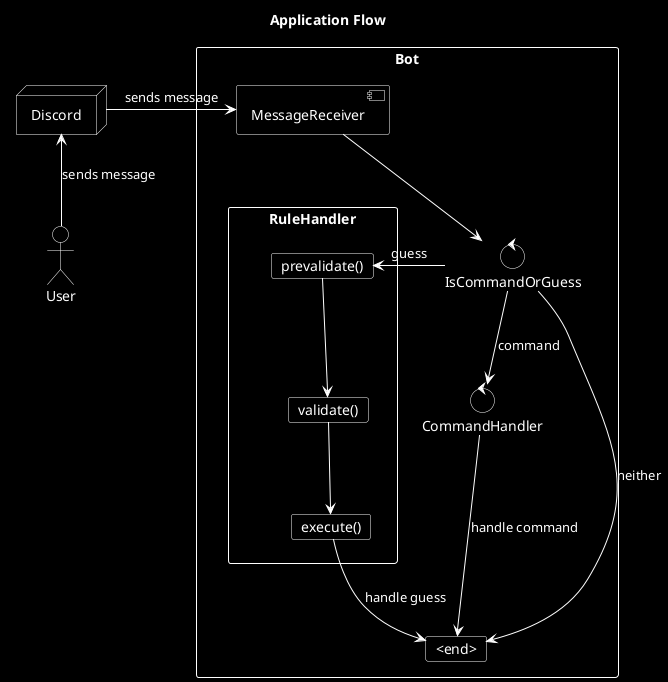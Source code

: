 @startuml application flow
<style>
document {
  BackgroundColor Black
  FontColor White
}
componentDiagram {
  BackgroundColor Black
  LineColor White
  FontColor White
}
</style>
title Application Flow

actor User

node Discord

rectangle Bot {
  component MessageReceiver as mr
  control IsCommandOrGuess as icog
  control CommandHandler as ch
  rectangle RuleHandler as rh {
    card "prevalidate()" as pre
    card "validate()" as val
    card "execute()" as exe

    pre -d-> val
    val -d-> exe
  }
  card "<end>" as end

  mr -d-> icog
  icog -d-> end : neither
  icog -d-> ch : command
  ch --> end : handle command
  mr -[hidden]r-- rh
  icog -r-> pre : guess
  exe --> end : handle guess
}

User -u-> Discord : sends message
Discord -r-> mr : sends message

@enduml